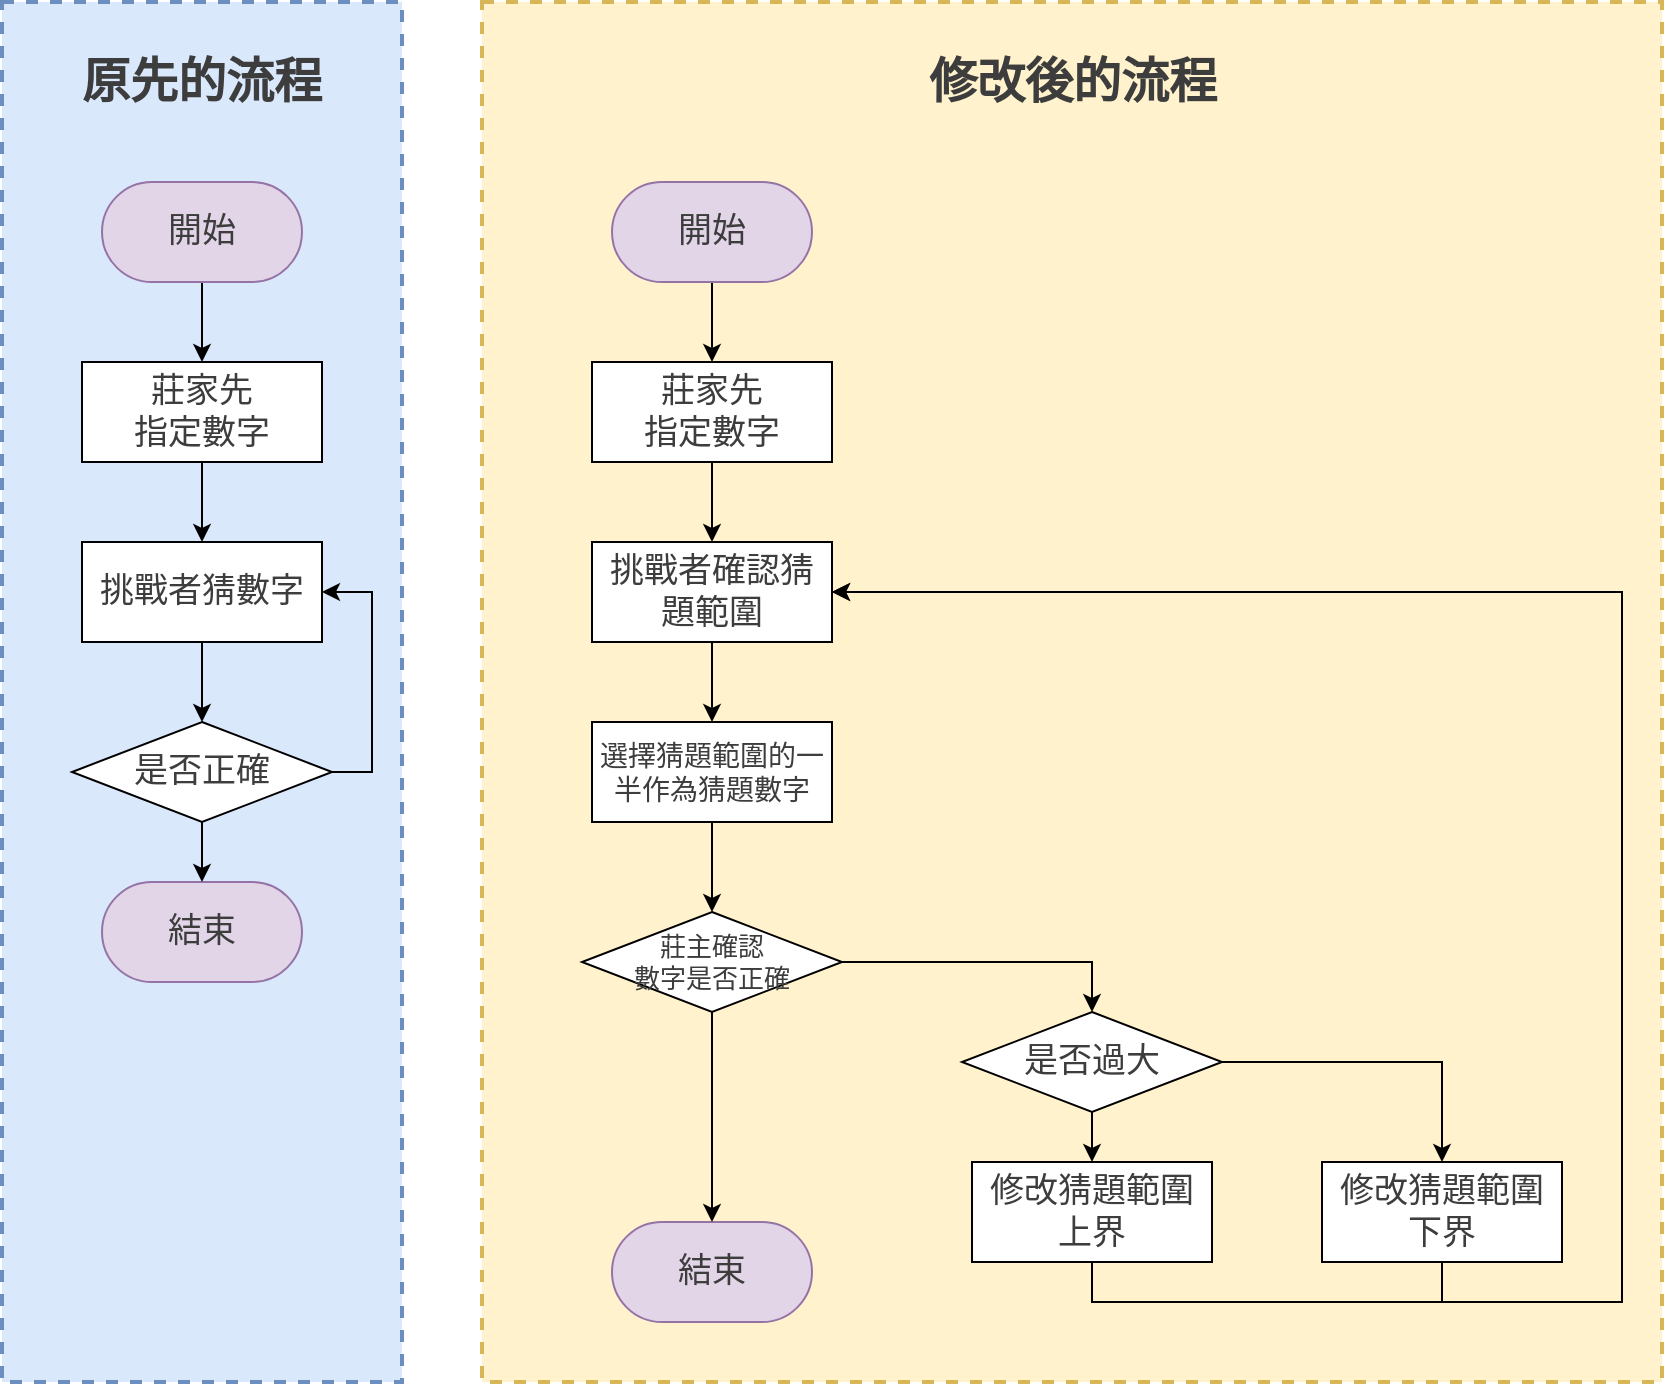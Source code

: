 <mxfile version="14.2.3" type="github">
  <diagram id="BYXtPTrj3wS4VnRM4A9D" name="Page-1">
    <mxGraphModel dx="1864" dy="797" grid="1" gridSize="10" guides="1" tooltips="1" connect="1" arrows="1" fold="1" page="1" pageScale="1" pageWidth="827" pageHeight="1169" math="0" shadow="0">
      <root>
        <mxCell id="0" />
        <mxCell id="1" parent="0" />
        <mxCell id="1Wt5qBZkZCk6-77Jn2j1-45" value="" style="rounded=0;whiteSpace=wrap;html=1;fontSize=13;fillColor=#fff2cc;strokeColor=#d6b656;dashed=1;strokeWidth=2;" vertex="1" parent="1">
          <mxGeometry x="250" y="130" width="590" height="690" as="geometry" />
        </mxCell>
        <mxCell id="1Wt5qBZkZCk6-77Jn2j1-44" value="" style="rounded=0;whiteSpace=wrap;html=1;fontSize=13;fillColor=#dae8fc;strokeColor=#6c8ebf;dashed=1;strokeWidth=2;" vertex="1" parent="1">
          <mxGeometry x="10" y="130" width="200" height="690" as="geometry" />
        </mxCell>
        <mxCell id="1Wt5qBZkZCk6-77Jn2j1-6" style="edgeStyle=orthogonalEdgeStyle;rounded=0;orthogonalLoop=1;jettySize=auto;html=1;exitX=0.5;exitY=1;exitDx=0;exitDy=0;entryX=0.5;entryY=0;entryDx=0;entryDy=0;fontSize=17;fontColor=#3D3D3D;" edge="1" parent="1" source="1Wt5qBZkZCk6-77Jn2j1-1" target="1Wt5qBZkZCk6-77Jn2j1-3">
          <mxGeometry relative="1" as="geometry" />
        </mxCell>
        <mxCell id="1Wt5qBZkZCk6-77Jn2j1-1" value="開始" style="rounded=1;whiteSpace=wrap;html=1;arcSize=50;fontSize=17;fillColor=#e1d5e7;strokeColor=#9673a6;fontColor=#3D3D3D;" vertex="1" parent="1">
          <mxGeometry x="60" y="220" width="100" height="50" as="geometry" />
        </mxCell>
        <mxCell id="1Wt5qBZkZCk6-77Jn2j1-2" value="結束" style="rounded=1;whiteSpace=wrap;html=1;arcSize=50;fontSize=17;fillColor=#e1d5e7;strokeColor=#9673a6;fontColor=#3D3D3D;" vertex="1" parent="1">
          <mxGeometry x="60" y="570" width="100" height="50" as="geometry" />
        </mxCell>
        <mxCell id="1Wt5qBZkZCk6-77Jn2j1-7" style="edgeStyle=orthogonalEdgeStyle;rounded=0;orthogonalLoop=1;jettySize=auto;html=1;exitX=0.5;exitY=1;exitDx=0;exitDy=0;entryX=0.5;entryY=0;entryDx=0;entryDy=0;fontSize=17;fontColor=#3D3D3D;" edge="1" parent="1" source="1Wt5qBZkZCk6-77Jn2j1-3" target="1Wt5qBZkZCk6-77Jn2j1-5">
          <mxGeometry relative="1" as="geometry" />
        </mxCell>
        <mxCell id="1Wt5qBZkZCk6-77Jn2j1-3" value="莊家先&lt;br&gt;指定數字" style="rounded=0;whiteSpace=wrap;html=1;fontSize=17;fontColor=#3D3D3D;" vertex="1" parent="1">
          <mxGeometry x="50" y="310" width="120" height="50" as="geometry" />
        </mxCell>
        <mxCell id="1Wt5qBZkZCk6-77Jn2j1-9" style="edgeStyle=orthogonalEdgeStyle;rounded=0;orthogonalLoop=1;jettySize=auto;html=1;exitX=0.5;exitY=1;exitDx=0;exitDy=0;entryX=0.5;entryY=0;entryDx=0;entryDy=0;fontSize=17;fontColor=#3D3D3D;" edge="1" parent="1" source="1Wt5qBZkZCk6-77Jn2j1-4" target="1Wt5qBZkZCk6-77Jn2j1-2">
          <mxGeometry relative="1" as="geometry" />
        </mxCell>
        <mxCell id="1Wt5qBZkZCk6-77Jn2j1-10" style="edgeStyle=orthogonalEdgeStyle;rounded=0;orthogonalLoop=1;jettySize=auto;html=1;exitX=1;exitY=0.5;exitDx=0;exitDy=0;entryX=1;entryY=0.5;entryDx=0;entryDy=0;fontSize=17;fontColor=#3D3D3D;" edge="1" parent="1" source="1Wt5qBZkZCk6-77Jn2j1-4" target="1Wt5qBZkZCk6-77Jn2j1-5">
          <mxGeometry relative="1" as="geometry" />
        </mxCell>
        <mxCell id="1Wt5qBZkZCk6-77Jn2j1-4" value="是否正確" style="rhombus;whiteSpace=wrap;html=1;fontSize=17;fontColor=#3D3D3D;" vertex="1" parent="1">
          <mxGeometry x="45" y="490" width="130" height="50" as="geometry" />
        </mxCell>
        <mxCell id="1Wt5qBZkZCk6-77Jn2j1-8" style="edgeStyle=orthogonalEdgeStyle;rounded=0;orthogonalLoop=1;jettySize=auto;html=1;exitX=0.5;exitY=1;exitDx=0;exitDy=0;entryX=0.5;entryY=0;entryDx=0;entryDy=0;fontSize=17;fontColor=#3D3D3D;" edge="1" parent="1" source="1Wt5qBZkZCk6-77Jn2j1-5" target="1Wt5qBZkZCk6-77Jn2j1-4">
          <mxGeometry relative="1" as="geometry" />
        </mxCell>
        <mxCell id="1Wt5qBZkZCk6-77Jn2j1-5" value="挑戰者猜數字" style="rounded=0;whiteSpace=wrap;html=1;fontSize=17;fontColor=#3D3D3D;" vertex="1" parent="1">
          <mxGeometry x="50" y="400" width="120" height="50" as="geometry" />
        </mxCell>
        <mxCell id="1Wt5qBZkZCk6-77Jn2j1-11" style="edgeStyle=orthogonalEdgeStyle;rounded=0;orthogonalLoop=1;jettySize=auto;html=1;exitX=0.5;exitY=1;exitDx=0;exitDy=0;entryX=0.5;entryY=0;entryDx=0;entryDy=0;fontSize=17;fontColor=#3D3D3D;" edge="1" parent="1" source="1Wt5qBZkZCk6-77Jn2j1-12" target="1Wt5qBZkZCk6-77Jn2j1-15">
          <mxGeometry relative="1" as="geometry" />
        </mxCell>
        <mxCell id="1Wt5qBZkZCk6-77Jn2j1-12" value="開始" style="rounded=1;whiteSpace=wrap;html=1;arcSize=50;fontSize=17;fillColor=#e1d5e7;strokeColor=#9673a6;fontColor=#3D3D3D;" vertex="1" parent="1">
          <mxGeometry x="315" y="220" width="100" height="50" as="geometry" />
        </mxCell>
        <mxCell id="1Wt5qBZkZCk6-77Jn2j1-13" value="結束" style="rounded=1;whiteSpace=wrap;html=1;arcSize=50;fontSize=17;fillColor=#e1d5e7;strokeColor=#9673a6;fontColor=#3D3D3D;" vertex="1" parent="1">
          <mxGeometry x="315" y="740" width="100" height="50" as="geometry" />
        </mxCell>
        <mxCell id="1Wt5qBZkZCk6-77Jn2j1-14" style="edgeStyle=orthogonalEdgeStyle;rounded=0;orthogonalLoop=1;jettySize=auto;html=1;exitX=0.5;exitY=1;exitDx=0;exitDy=0;entryX=0.5;entryY=0;entryDx=0;entryDy=0;fontSize=17;fontColor=#3D3D3D;" edge="1" parent="1" source="1Wt5qBZkZCk6-77Jn2j1-15" target="1Wt5qBZkZCk6-77Jn2j1-20">
          <mxGeometry relative="1" as="geometry" />
        </mxCell>
        <mxCell id="1Wt5qBZkZCk6-77Jn2j1-15" value="莊家先&lt;br&gt;指定數字" style="rounded=0;whiteSpace=wrap;html=1;fontSize=17;fontColor=#3D3D3D;" vertex="1" parent="1">
          <mxGeometry x="305" y="310" width="120" height="50" as="geometry" />
        </mxCell>
        <mxCell id="1Wt5qBZkZCk6-77Jn2j1-38" style="edgeStyle=orthogonalEdgeStyle;rounded=0;orthogonalLoop=1;jettySize=auto;html=1;exitX=0.5;exitY=1;exitDx=0;exitDy=0;fontSize=13;fontColor=#3D3D3D;" edge="1" parent="1" source="1Wt5qBZkZCk6-77Jn2j1-18" target="1Wt5qBZkZCk6-77Jn2j1-13">
          <mxGeometry relative="1" as="geometry" />
        </mxCell>
        <mxCell id="1Wt5qBZkZCk6-77Jn2j1-39" style="edgeStyle=orthogonalEdgeStyle;rounded=0;orthogonalLoop=1;jettySize=auto;html=1;exitX=1;exitY=0.5;exitDx=0;exitDy=0;entryX=0.5;entryY=0;entryDx=0;entryDy=0;fontSize=13;fontColor=#3D3D3D;" edge="1" parent="1" source="1Wt5qBZkZCk6-77Jn2j1-18" target="1Wt5qBZkZCk6-77Jn2j1-21">
          <mxGeometry relative="1" as="geometry" />
        </mxCell>
        <mxCell id="1Wt5qBZkZCk6-77Jn2j1-18" value="莊主確認&lt;br&gt;數字是否正確" style="rhombus;whiteSpace=wrap;html=1;fontSize=13;fontColor=#3D3D3D;" vertex="1" parent="1">
          <mxGeometry x="300" y="585" width="130" height="50" as="geometry" />
        </mxCell>
        <mxCell id="1Wt5qBZkZCk6-77Jn2j1-36" style="edgeStyle=orthogonalEdgeStyle;rounded=0;orthogonalLoop=1;jettySize=auto;html=1;exitX=0.5;exitY=1;exitDx=0;exitDy=0;fontSize=14;fontColor=#3D3D3D;" edge="1" parent="1" source="1Wt5qBZkZCk6-77Jn2j1-20" target="1Wt5qBZkZCk6-77Jn2j1-35">
          <mxGeometry relative="1" as="geometry" />
        </mxCell>
        <mxCell id="1Wt5qBZkZCk6-77Jn2j1-20" value="挑戰者確認猜題範圍" style="rounded=0;whiteSpace=wrap;html=1;fontSize=17;fontColor=#3D3D3D;" vertex="1" parent="1">
          <mxGeometry x="305" y="400" width="120" height="50" as="geometry" />
        </mxCell>
        <mxCell id="1Wt5qBZkZCk6-77Jn2j1-40" style="edgeStyle=orthogonalEdgeStyle;rounded=0;orthogonalLoop=1;jettySize=auto;html=1;exitX=0.5;exitY=1;exitDx=0;exitDy=0;entryX=0.5;entryY=0;entryDx=0;entryDy=0;fontSize=13;fontColor=#3D3D3D;" edge="1" parent="1" source="1Wt5qBZkZCk6-77Jn2j1-21" target="1Wt5qBZkZCk6-77Jn2j1-23">
          <mxGeometry relative="1" as="geometry" />
        </mxCell>
        <mxCell id="1Wt5qBZkZCk6-77Jn2j1-41" style="edgeStyle=orthogonalEdgeStyle;rounded=0;orthogonalLoop=1;jettySize=auto;html=1;exitX=1;exitY=0.5;exitDx=0;exitDy=0;fontSize=13;fontColor=#3D3D3D;" edge="1" parent="1" source="1Wt5qBZkZCk6-77Jn2j1-21" target="1Wt5qBZkZCk6-77Jn2j1-24">
          <mxGeometry relative="1" as="geometry" />
        </mxCell>
        <mxCell id="1Wt5qBZkZCk6-77Jn2j1-21" value="是否過大" style="rhombus;whiteSpace=wrap;html=1;fontSize=17;fontColor=#3D3D3D;" vertex="1" parent="1">
          <mxGeometry x="490" y="635" width="130" height="50" as="geometry" />
        </mxCell>
        <mxCell id="1Wt5qBZkZCk6-77Jn2j1-42" style="edgeStyle=orthogonalEdgeStyle;rounded=0;orthogonalLoop=1;jettySize=auto;html=1;exitX=0.5;exitY=1;exitDx=0;exitDy=0;entryX=1;entryY=0.5;entryDx=0;entryDy=0;fontSize=13;fontColor=#3D3D3D;" edge="1" parent="1" source="1Wt5qBZkZCk6-77Jn2j1-23" target="1Wt5qBZkZCk6-77Jn2j1-20">
          <mxGeometry relative="1" as="geometry">
            <Array as="points">
              <mxPoint x="555" y="780" />
              <mxPoint x="820" y="780" />
              <mxPoint x="820" y="425" />
            </Array>
          </mxGeometry>
        </mxCell>
        <mxCell id="1Wt5qBZkZCk6-77Jn2j1-23" value="修改猜題範圍上界" style="rounded=0;whiteSpace=wrap;html=1;fontSize=17;fontColor=#3D3D3D;" vertex="1" parent="1">
          <mxGeometry x="495" y="710" width="120" height="50" as="geometry" />
        </mxCell>
        <mxCell id="1Wt5qBZkZCk6-77Jn2j1-43" style="edgeStyle=orthogonalEdgeStyle;rounded=0;orthogonalLoop=1;jettySize=auto;html=1;exitX=0.5;exitY=1;exitDx=0;exitDy=0;entryX=1;entryY=0.5;entryDx=0;entryDy=0;fontSize=13;fontColor=#3D3D3D;" edge="1" parent="1" source="1Wt5qBZkZCk6-77Jn2j1-24" target="1Wt5qBZkZCk6-77Jn2j1-20">
          <mxGeometry relative="1" as="geometry">
            <Array as="points">
              <mxPoint x="730" y="780" />
              <mxPoint x="820" y="780" />
              <mxPoint x="820" y="425" />
            </Array>
          </mxGeometry>
        </mxCell>
        <mxCell id="1Wt5qBZkZCk6-77Jn2j1-24" value="修改猜題範圍下界" style="rounded=0;whiteSpace=wrap;html=1;fontSize=17;fontColor=#3D3D3D;" vertex="1" parent="1">
          <mxGeometry x="670" y="710" width="120" height="50" as="geometry" />
        </mxCell>
        <mxCell id="1Wt5qBZkZCk6-77Jn2j1-37" style="edgeStyle=orthogonalEdgeStyle;rounded=0;orthogonalLoop=1;jettySize=auto;html=1;exitX=0.5;exitY=1;exitDx=0;exitDy=0;entryX=0.5;entryY=0;entryDx=0;entryDy=0;fontSize=14;fontColor=#3D3D3D;" edge="1" parent="1" source="1Wt5qBZkZCk6-77Jn2j1-35" target="1Wt5qBZkZCk6-77Jn2j1-18">
          <mxGeometry relative="1" as="geometry" />
        </mxCell>
        <mxCell id="1Wt5qBZkZCk6-77Jn2j1-35" value="選擇猜題範圍的一半作為猜題數字" style="rounded=0;whiteSpace=wrap;html=1;fontSize=14;fontColor=#3D3D3D;" vertex="1" parent="1">
          <mxGeometry x="305" y="490" width="120" height="50" as="geometry" />
        </mxCell>
        <mxCell id="1Wt5qBZkZCk6-77Jn2j1-46" value="原先的流程" style="text;html=1;strokeColor=none;fillColor=none;align=center;verticalAlign=middle;whiteSpace=wrap;rounded=0;dashed=1;fontSize=24;fontColor=#3D3D3D;fontStyle=1" vertex="1" parent="1">
          <mxGeometry x="40" y="160" width="140" height="20" as="geometry" />
        </mxCell>
        <mxCell id="1Wt5qBZkZCk6-77Jn2j1-47" value="修改後的流程" style="text;html=1;strokeColor=none;fillColor=none;align=center;verticalAlign=middle;whiteSpace=wrap;rounded=0;dashed=1;fontSize=24;fontColor=#3D3D3D;fontStyle=1" vertex="1" parent="1">
          <mxGeometry x="462.5" y="160" width="165" height="20" as="geometry" />
        </mxCell>
      </root>
    </mxGraphModel>
  </diagram>
</mxfile>
